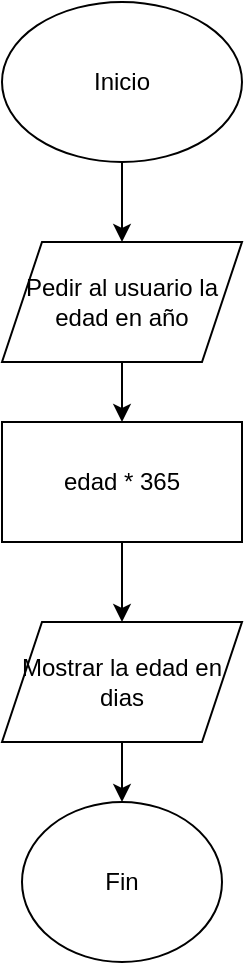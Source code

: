 <mxfile>
    <diagram id="uEEp3XnTnKgNTTrGo3gh" name="Page-1">
        <mxGraphModel dx="716" dy="470" grid="1" gridSize="10" guides="1" tooltips="1" connect="1" arrows="1" fold="1" page="1" pageScale="1" pageWidth="850" pageHeight="1100" math="0" shadow="0">
            <root>
                <mxCell id="0"/>
                <mxCell id="1" parent="0"/>
                <mxCell id="4" value="" style="edgeStyle=none;html=1;" parent="1" source="2" target="3" edge="1">
                    <mxGeometry relative="1" as="geometry"/>
                </mxCell>
                <mxCell id="2" value="Inicio" style="ellipse;whiteSpace=wrap;html=1;" parent="1" vertex="1">
                    <mxGeometry x="120" y="40" width="120" height="80" as="geometry"/>
                </mxCell>
                <mxCell id="6" value="" style="edgeStyle=none;html=1;" parent="1" source="3" target="5" edge="1">
                    <mxGeometry relative="1" as="geometry"/>
                </mxCell>
                <mxCell id="3" value="Pedir al usuario la edad en año" style="shape=parallelogram;perimeter=parallelogramPerimeter;whiteSpace=wrap;html=1;fixedSize=1;" parent="1" vertex="1">
                    <mxGeometry x="120" y="160" width="120" height="60" as="geometry"/>
                </mxCell>
                <mxCell id="8" value="" style="edgeStyle=none;html=1;" parent="1" source="5" target="7" edge="1">
                    <mxGeometry relative="1" as="geometry"/>
                </mxCell>
                <mxCell id="5" value="edad * 365" style="whiteSpace=wrap;html=1;" parent="1" vertex="1">
                    <mxGeometry x="120" y="250" width="120" height="60" as="geometry"/>
                </mxCell>
                <mxCell id="10" value="" style="edgeStyle=none;html=1;" parent="1" source="7" target="9" edge="1">
                    <mxGeometry relative="1" as="geometry"/>
                </mxCell>
                <mxCell id="7" value="Mostrar la edad en dias" style="shape=parallelogram;perimeter=parallelogramPerimeter;whiteSpace=wrap;html=1;fixedSize=1;" parent="1" vertex="1">
                    <mxGeometry x="120" y="350" width="120" height="60" as="geometry"/>
                </mxCell>
                <mxCell id="9" value="Fin" style="ellipse;whiteSpace=wrap;html=1;" parent="1" vertex="1">
                    <mxGeometry x="130" y="440" width="100" height="80" as="geometry"/>
                </mxCell>
            </root>
        </mxGraphModel>
    </diagram>
</mxfile>